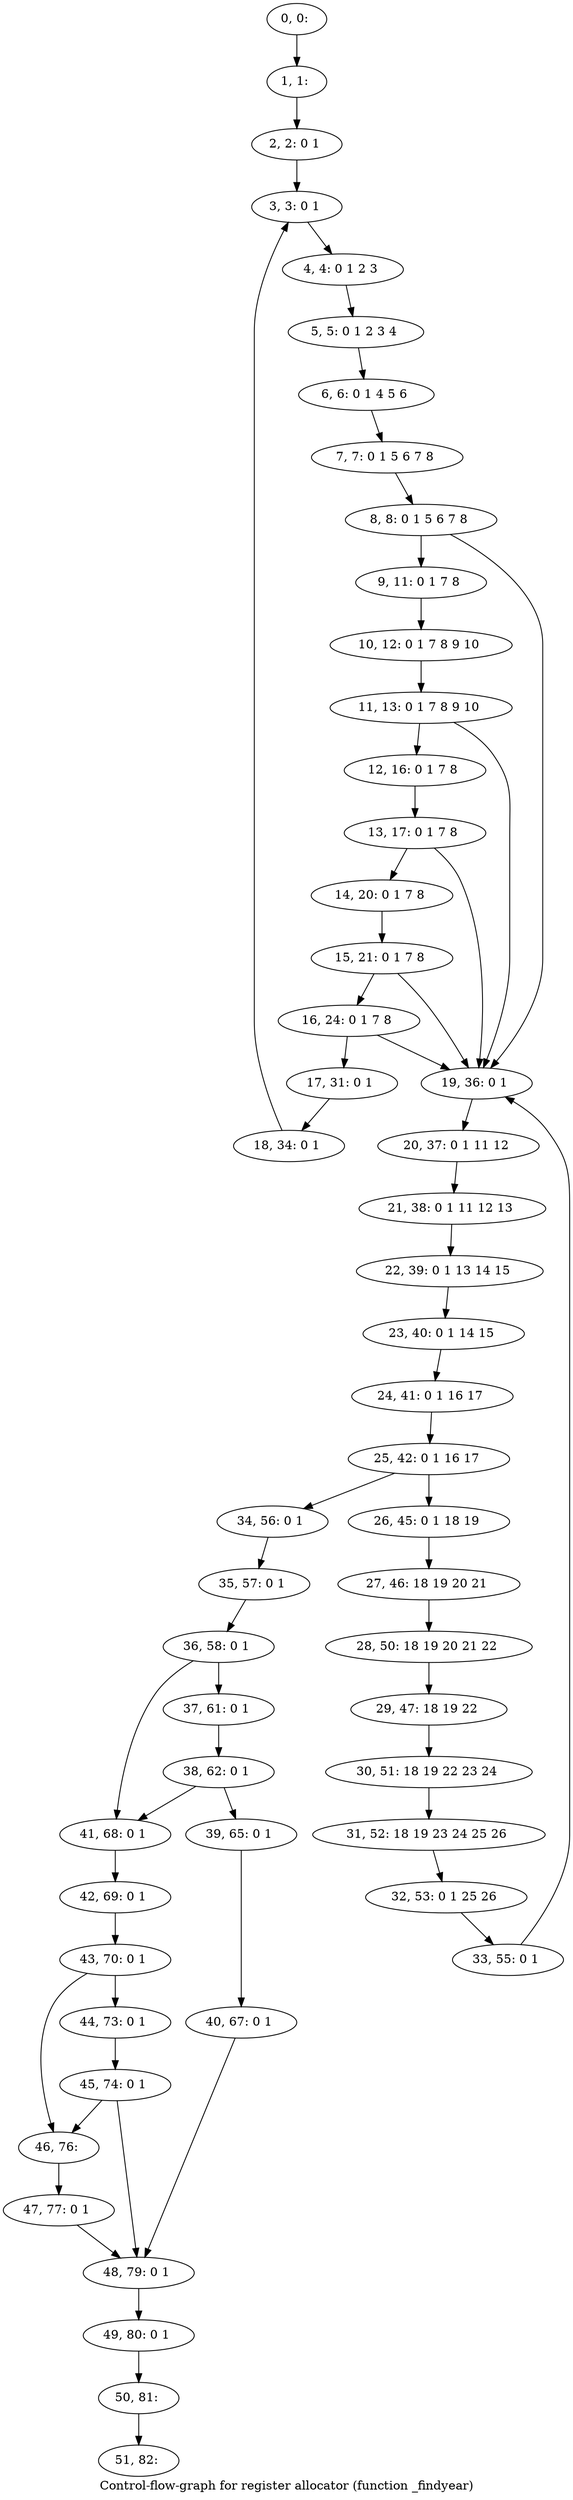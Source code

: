 digraph G {
graph [label="Control-flow-graph for register allocator (function _findyear)"]
0[label="0, 0: "];
1[label="1, 1: "];
2[label="2, 2: 0 1 "];
3[label="3, 3: 0 1 "];
4[label="4, 4: 0 1 2 3 "];
5[label="5, 5: 0 1 2 3 4 "];
6[label="6, 6: 0 1 4 5 6 "];
7[label="7, 7: 0 1 5 6 7 8 "];
8[label="8, 8: 0 1 5 6 7 8 "];
9[label="9, 11: 0 1 7 8 "];
10[label="10, 12: 0 1 7 8 9 10 "];
11[label="11, 13: 0 1 7 8 9 10 "];
12[label="12, 16: 0 1 7 8 "];
13[label="13, 17: 0 1 7 8 "];
14[label="14, 20: 0 1 7 8 "];
15[label="15, 21: 0 1 7 8 "];
16[label="16, 24: 0 1 7 8 "];
17[label="17, 31: 0 1 "];
18[label="18, 34: 0 1 "];
19[label="19, 36: 0 1 "];
20[label="20, 37: 0 1 11 12 "];
21[label="21, 38: 0 1 11 12 13 "];
22[label="22, 39: 0 1 13 14 15 "];
23[label="23, 40: 0 1 14 15 "];
24[label="24, 41: 0 1 16 17 "];
25[label="25, 42: 0 1 16 17 "];
26[label="26, 45: 0 1 18 19 "];
27[label="27, 46: 18 19 20 21 "];
28[label="28, 50: 18 19 20 21 22 "];
29[label="29, 47: 18 19 22 "];
30[label="30, 51: 18 19 22 23 24 "];
31[label="31, 52: 18 19 23 24 25 26 "];
32[label="32, 53: 0 1 25 26 "];
33[label="33, 55: 0 1 "];
34[label="34, 56: 0 1 "];
35[label="35, 57: 0 1 "];
36[label="36, 58: 0 1 "];
37[label="37, 61: 0 1 "];
38[label="38, 62: 0 1 "];
39[label="39, 65: 0 1 "];
40[label="40, 67: 0 1 "];
41[label="41, 68: 0 1 "];
42[label="42, 69: 0 1 "];
43[label="43, 70: 0 1 "];
44[label="44, 73: 0 1 "];
45[label="45, 74: 0 1 "];
46[label="46, 76: "];
47[label="47, 77: 0 1 "];
48[label="48, 79: 0 1 "];
49[label="49, 80: 0 1 "];
50[label="50, 81: "];
51[label="51, 82: "];
0->1 ;
1->2 ;
2->3 ;
3->4 ;
4->5 ;
5->6 ;
6->7 ;
7->8 ;
8->9 ;
8->19 ;
9->10 ;
10->11 ;
11->12 ;
11->19 ;
12->13 ;
13->14 ;
13->19 ;
14->15 ;
15->16 ;
15->19 ;
16->17 ;
16->19 ;
17->18 ;
18->3 ;
19->20 ;
20->21 ;
21->22 ;
22->23 ;
23->24 ;
24->25 ;
25->26 ;
25->34 ;
26->27 ;
27->28 ;
28->29 ;
29->30 ;
30->31 ;
31->32 ;
32->33 ;
33->19 ;
34->35 ;
35->36 ;
36->37 ;
36->41 ;
37->38 ;
38->39 ;
38->41 ;
39->40 ;
40->48 ;
41->42 ;
42->43 ;
43->44 ;
43->46 ;
44->45 ;
45->46 ;
45->48 ;
46->47 ;
47->48 ;
48->49 ;
49->50 ;
50->51 ;
}
